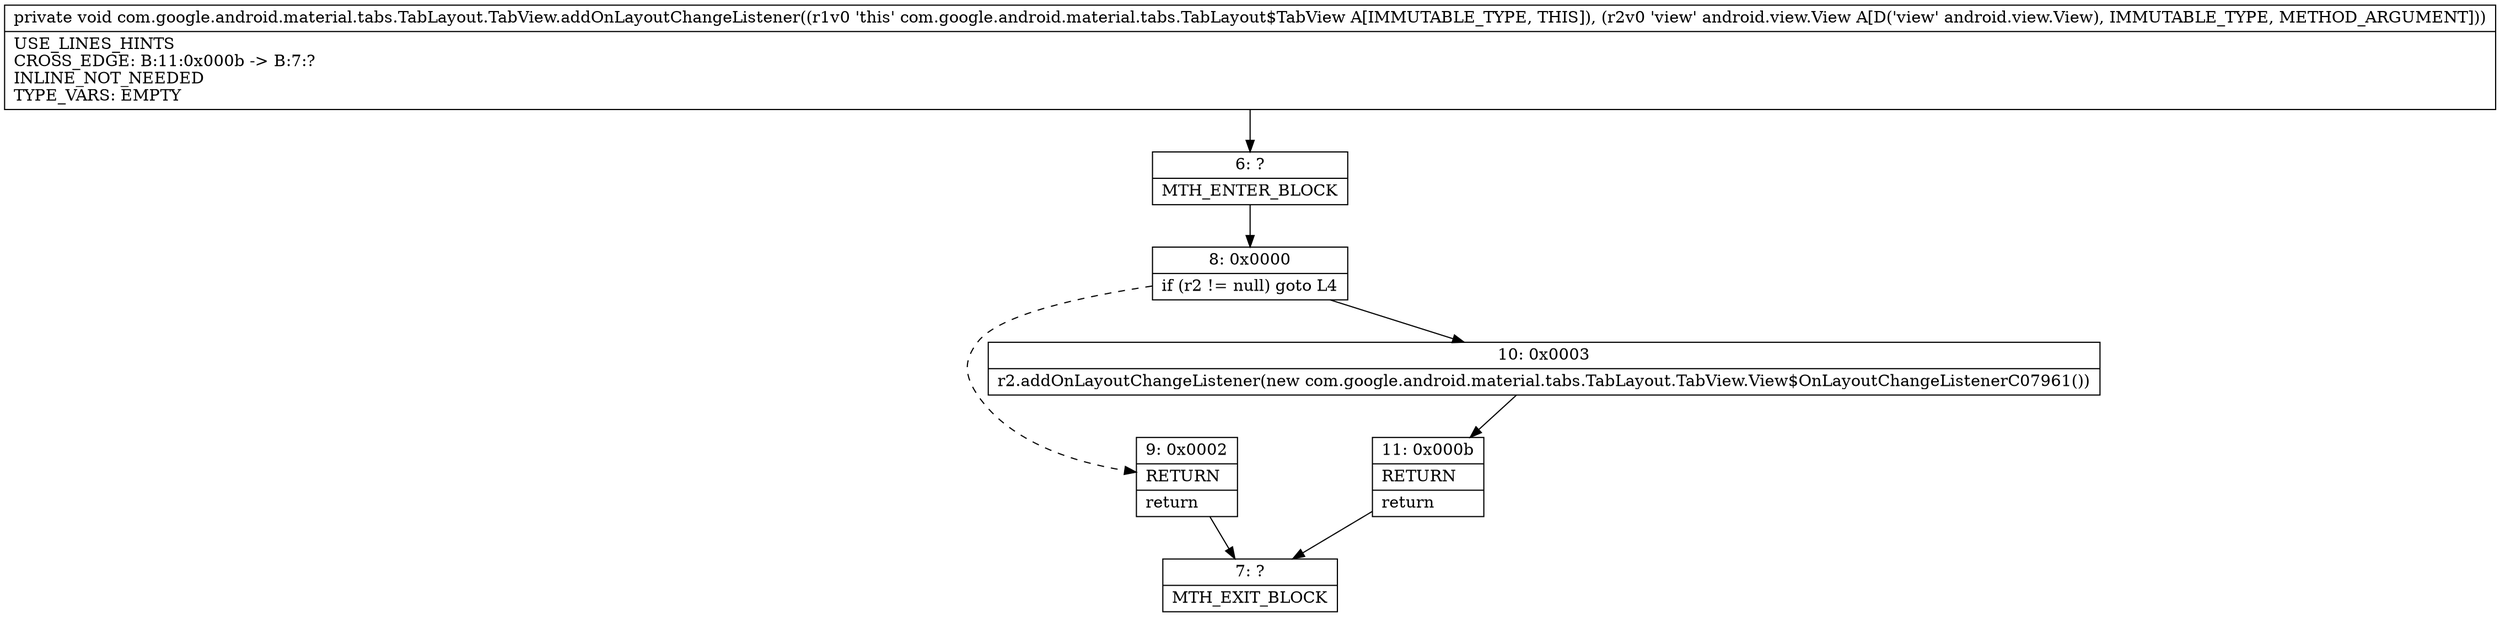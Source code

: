 digraph "CFG forcom.google.android.material.tabs.TabLayout.TabView.addOnLayoutChangeListener(Landroid\/view\/View;)V" {
Node_6 [shape=record,label="{6\:\ ?|MTH_ENTER_BLOCK\l}"];
Node_8 [shape=record,label="{8\:\ 0x0000|if (r2 != null) goto L4\l}"];
Node_9 [shape=record,label="{9\:\ 0x0002|RETURN\l|return\l}"];
Node_7 [shape=record,label="{7\:\ ?|MTH_EXIT_BLOCK\l}"];
Node_10 [shape=record,label="{10\:\ 0x0003|r2.addOnLayoutChangeListener(new com.google.android.material.tabs.TabLayout.TabView.View$OnLayoutChangeListenerC07961())\l}"];
Node_11 [shape=record,label="{11\:\ 0x000b|RETURN\l|return\l}"];
MethodNode[shape=record,label="{private void com.google.android.material.tabs.TabLayout.TabView.addOnLayoutChangeListener((r1v0 'this' com.google.android.material.tabs.TabLayout$TabView A[IMMUTABLE_TYPE, THIS]), (r2v0 'view' android.view.View A[D('view' android.view.View), IMMUTABLE_TYPE, METHOD_ARGUMENT]))  | USE_LINES_HINTS\lCROSS_EDGE: B:11:0x000b \-\> B:7:?\lINLINE_NOT_NEEDED\lTYPE_VARS: EMPTY\l}"];
MethodNode -> Node_6;Node_6 -> Node_8;
Node_8 -> Node_9[style=dashed];
Node_8 -> Node_10;
Node_9 -> Node_7;
Node_10 -> Node_11;
Node_11 -> Node_7;
}


